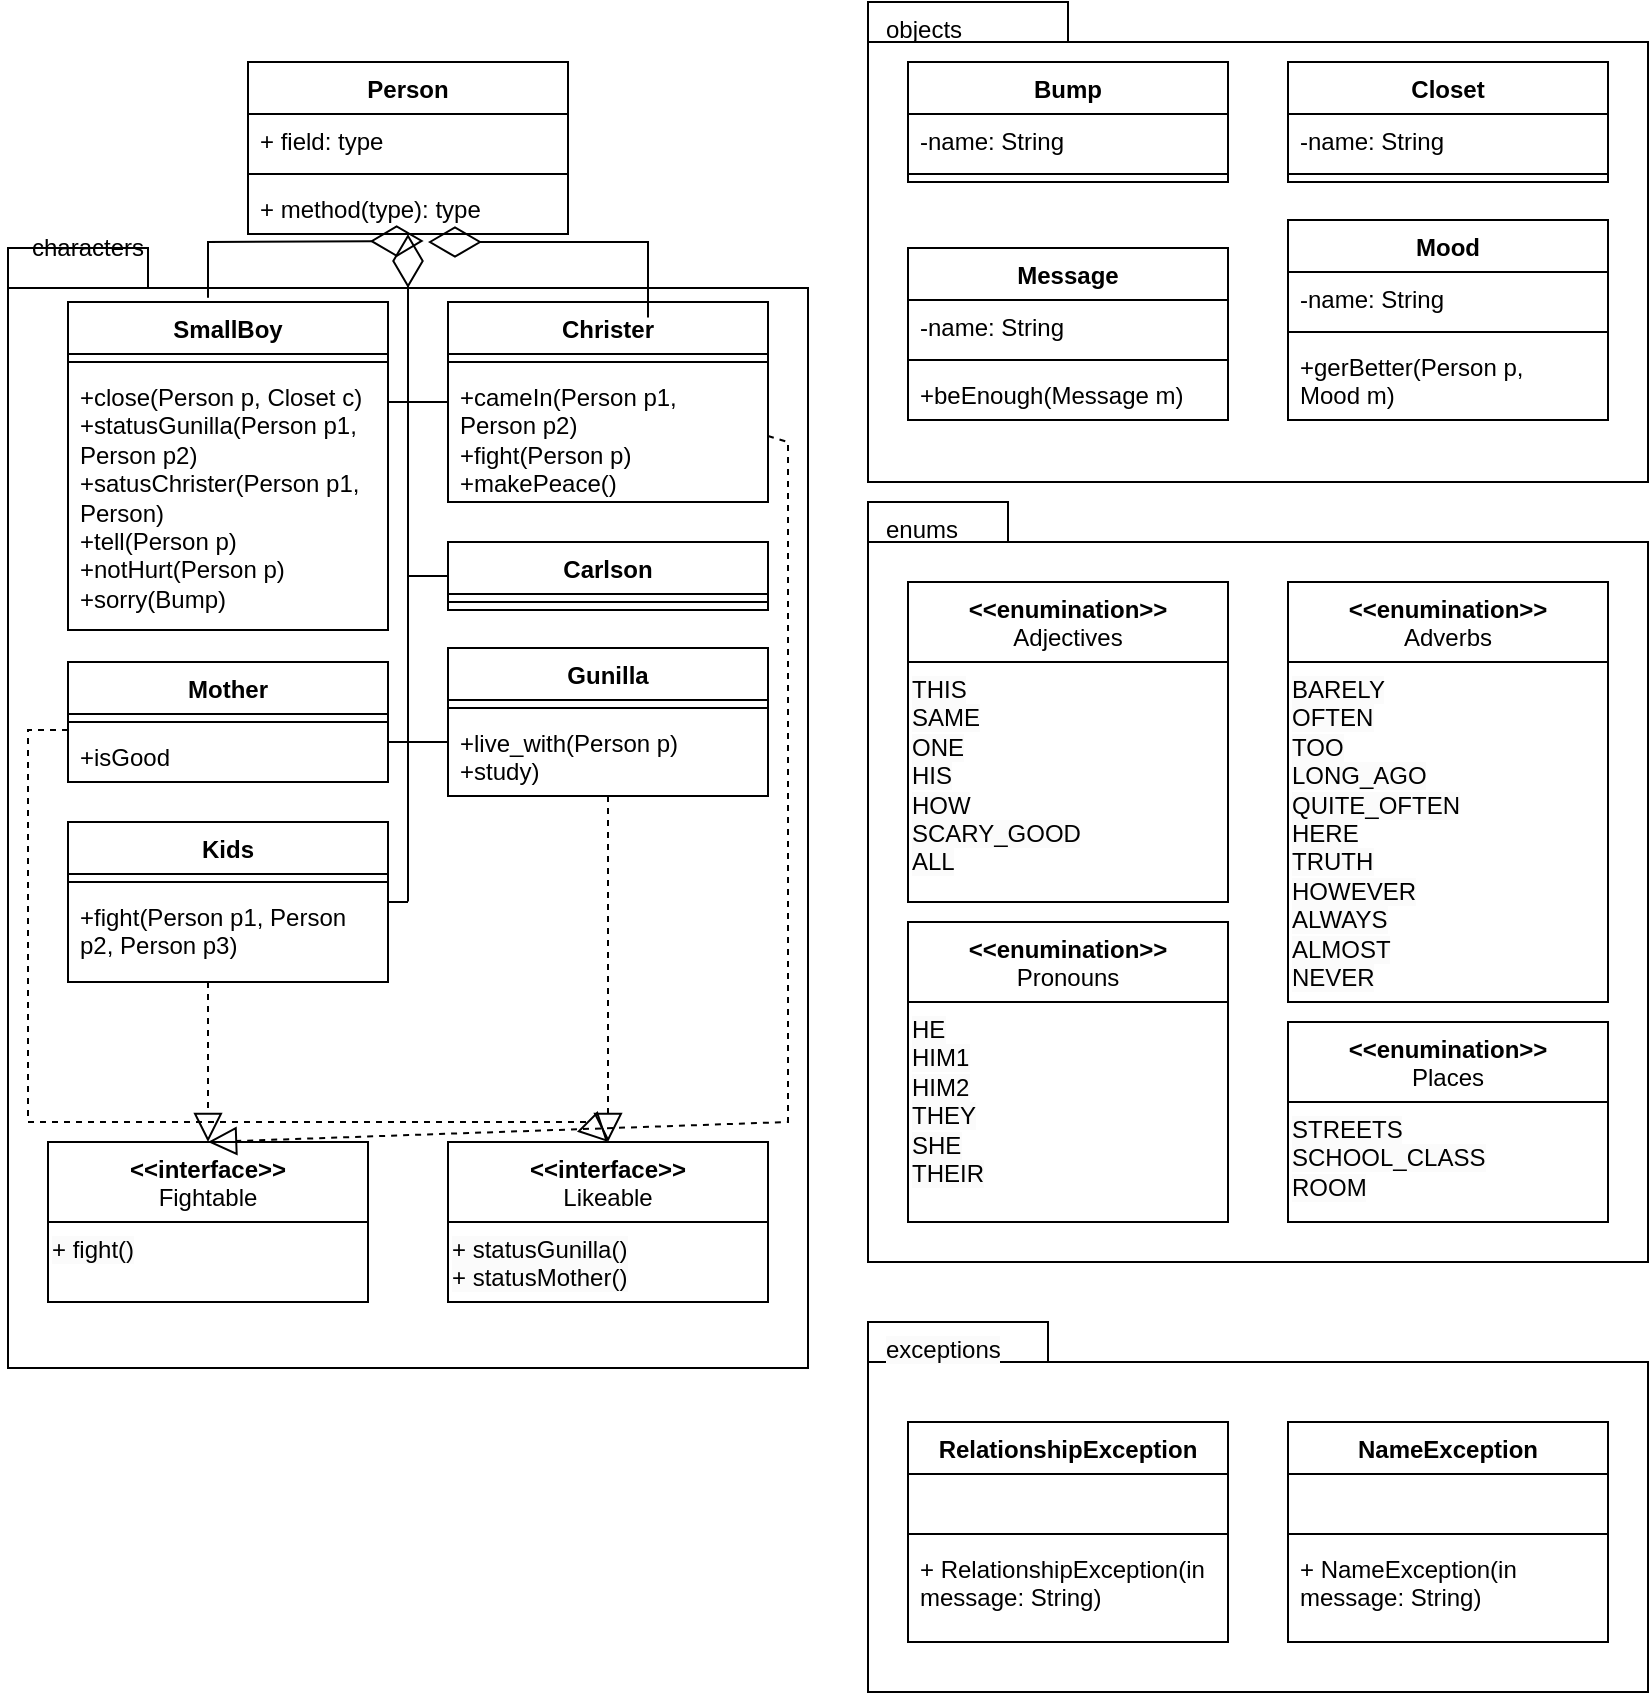 <mxfile version="21.0.6" type="device"><diagram name="Страница 1" id="ku2TOMkP_QsJzFUYxXKc"><mxGraphModel dx="1877" dy="669" grid="1" gridSize="10" guides="1" tooltips="1" connect="1" arrows="1" fold="1" page="1" pageScale="1" pageWidth="827" pageHeight="1169" background="#ffffff" math="0" shadow="0"><root><mxCell id="0"/><mxCell id="1" parent="0"/><mxCell id="m9meYYCj9SV1q6NmQqLq-92" value="" style="shape=folder;fontStyle=1;spacingTop=10;tabWidth=70;tabHeight=20;tabPosition=left;html=1;whiteSpace=wrap;" parent="1" vertex="1"><mxGeometry y="133" width="400" height="560" as="geometry"/></mxCell><mxCell id="m9meYYCj9SV1q6NmQqLq-89" value="" style="shape=folder;fontStyle=1;spacingTop=10;tabWidth=70;tabHeight=20;tabPosition=left;html=1;whiteSpace=wrap;" parent="1" vertex="1"><mxGeometry x="430" y="260" width="390" height="380" as="geometry"/></mxCell><mxCell id="m9meYYCj9SV1q6NmQqLq-78" value="" style="shape=folder;fontStyle=1;spacingTop=10;tabWidth=100;tabHeight=20;tabPosition=left;html=1;whiteSpace=wrap;" parent="1" vertex="1"><mxGeometry x="430" y="10" width="390" height="240" as="geometry"/></mxCell><mxCell id="m9meYYCj9SV1q6NmQqLq-73" value="" style="shape=folder;fontStyle=1;spacingTop=10;tabWidth=90;tabHeight=20;tabPosition=left;html=1;whiteSpace=wrap;" parent="1" vertex="1"><mxGeometry x="430" y="670" width="390" height="185" as="geometry"/></mxCell><mxCell id="m9meYYCj9SV1q6NmQqLq-1" value="Person" style="swimlane;fontStyle=1;align=center;verticalAlign=top;childLayout=stackLayout;horizontal=1;startSize=26;horizontalStack=0;resizeParent=1;resizeParentMax=0;resizeLast=0;collapsible=1;marginBottom=0;whiteSpace=wrap;html=1;" parent="1" vertex="1"><mxGeometry x="120" y="40" width="160" height="86" as="geometry"/></mxCell><mxCell id="m9meYYCj9SV1q6NmQqLq-2" value="+ field: type" style="text;strokeColor=none;fillColor=none;align=left;verticalAlign=top;spacingLeft=4;spacingRight=4;overflow=hidden;rotatable=0;points=[[0,0.5],[1,0.5]];portConstraint=eastwest;whiteSpace=wrap;html=1;" parent="m9meYYCj9SV1q6NmQqLq-1" vertex="1"><mxGeometry y="26" width="160" height="26" as="geometry"/></mxCell><mxCell id="m9meYYCj9SV1q6NmQqLq-3" value="" style="line;strokeWidth=1;fillColor=none;align=left;verticalAlign=middle;spacingTop=-1;spacingLeft=3;spacingRight=3;rotatable=0;labelPosition=right;points=[];portConstraint=eastwest;strokeColor=inherit;" parent="m9meYYCj9SV1q6NmQqLq-1" vertex="1"><mxGeometry y="52" width="160" height="8" as="geometry"/></mxCell><mxCell id="m9meYYCj9SV1q6NmQqLq-4" value="+ method(type): type" style="text;strokeColor=none;fillColor=none;align=left;verticalAlign=top;spacingLeft=4;spacingRight=4;overflow=hidden;rotatable=0;points=[[0,0.5],[1,0.5]];portConstraint=eastwest;whiteSpace=wrap;html=1;" parent="m9meYYCj9SV1q6NmQqLq-1" vertex="1"><mxGeometry y="60" width="160" height="26" as="geometry"/></mxCell><mxCell id="m9meYYCj9SV1q6NmQqLq-5" value="SmallBoy" style="swimlane;fontStyle=1;align=center;verticalAlign=top;childLayout=stackLayout;horizontal=1;startSize=26;horizontalStack=0;resizeParent=1;resizeParentMax=0;resizeLast=0;collapsible=1;marginBottom=0;whiteSpace=wrap;html=1;" parent="1" vertex="1"><mxGeometry x="30" y="160" width="160" height="164" as="geometry"/></mxCell><mxCell id="m9meYYCj9SV1q6NmQqLq-7" value="" style="line;strokeWidth=1;fillColor=none;align=left;verticalAlign=middle;spacingTop=-1;spacingLeft=3;spacingRight=3;rotatable=0;labelPosition=right;points=[];portConstraint=eastwest;strokeColor=inherit;" parent="m9meYYCj9SV1q6NmQqLq-5" vertex="1"><mxGeometry y="26" width="160" height="8" as="geometry"/></mxCell><mxCell id="m9meYYCj9SV1q6NmQqLq-8" value="+close(Person p, Closet c)&lt;br&gt;+statusGunilla(Person p1,&amp;nbsp;&lt;br&gt;Person p2)&lt;br&gt;+satusChrister(Person p1,&amp;nbsp;&lt;br&gt;Person)&lt;br&gt;+tell(Person p)&lt;br&gt;+notHurt(Person p)&lt;br&gt;+sorry(Bump)&amp;nbsp;" style="text;strokeColor=none;fillColor=none;align=left;verticalAlign=top;spacingLeft=4;spacingRight=4;overflow=hidden;rotatable=0;points=[[0,0.5],[1,0.5]];portConstraint=eastwest;whiteSpace=wrap;html=1;" parent="m9meYYCj9SV1q6NmQqLq-5" vertex="1"><mxGeometry y="34" width="160" height="130" as="geometry"/></mxCell><mxCell id="m9meYYCj9SV1q6NmQqLq-9" value="Christer" style="swimlane;fontStyle=1;align=center;verticalAlign=top;childLayout=stackLayout;horizontal=1;startSize=26;horizontalStack=0;resizeParent=1;resizeParentMax=0;resizeLast=0;collapsible=1;marginBottom=0;whiteSpace=wrap;html=1;" parent="1" vertex="1"><mxGeometry x="220" y="160" width="160" height="100" as="geometry"/></mxCell><mxCell id="m9meYYCj9SV1q6NmQqLq-11" value="" style="line;strokeWidth=1;fillColor=none;align=left;verticalAlign=middle;spacingTop=-1;spacingLeft=3;spacingRight=3;rotatable=0;labelPosition=right;points=[];portConstraint=eastwest;strokeColor=inherit;" parent="m9meYYCj9SV1q6NmQqLq-9" vertex="1"><mxGeometry y="26" width="160" height="8" as="geometry"/></mxCell><mxCell id="m9meYYCj9SV1q6NmQqLq-12" value="+cameIn(Person p1,&amp;nbsp;&lt;br&gt;Person p2)&lt;br&gt;+fight(Person p)&lt;br&gt;+makePeace()" style="text;strokeColor=none;fillColor=none;align=left;verticalAlign=top;spacingLeft=4;spacingRight=4;overflow=hidden;rotatable=0;points=[[0,0.5],[1,0.5]];portConstraint=eastwest;whiteSpace=wrap;html=1;" parent="m9meYYCj9SV1q6NmQqLq-9" vertex="1"><mxGeometry y="34" width="160" height="66" as="geometry"/></mxCell><mxCell id="m9meYYCj9SV1q6NmQqLq-13" value="Mother" style="swimlane;fontStyle=1;align=center;verticalAlign=top;childLayout=stackLayout;horizontal=1;startSize=26;horizontalStack=0;resizeParent=1;resizeParentMax=0;resizeLast=0;collapsible=1;marginBottom=0;whiteSpace=wrap;html=1;" parent="1" vertex="1"><mxGeometry x="30" y="340" width="160" height="60" as="geometry"/></mxCell><mxCell id="m9meYYCj9SV1q6NmQqLq-15" value="" style="line;strokeWidth=1;fillColor=none;align=left;verticalAlign=middle;spacingTop=-1;spacingLeft=3;spacingRight=3;rotatable=0;labelPosition=right;points=[];portConstraint=eastwest;strokeColor=inherit;" parent="m9meYYCj9SV1q6NmQqLq-13" vertex="1"><mxGeometry y="26" width="160" height="8" as="geometry"/></mxCell><mxCell id="m9meYYCj9SV1q6NmQqLq-107" value="" style="endArrow=block;dashed=1;endFill=0;endSize=12;html=1;rounded=0;entryX=0.5;entryY=0;entryDx=0;entryDy=0;" parent="m9meYYCj9SV1q6NmQqLq-13" target="m9meYYCj9SV1q6NmQqLq-57" edge="1"><mxGeometry width="160" relative="1" as="geometry"><mxPoint y="34" as="sourcePoint"/><mxPoint x="160" y="34" as="targetPoint"/><Array as="points"><mxPoint x="-20" y="34"/><mxPoint x="-20" y="230"/><mxPoint y="230"/><mxPoint x="260" y="230"/></Array></mxGeometry></mxCell><mxCell id="m9meYYCj9SV1q6NmQqLq-16" value="+isGood" style="text;strokeColor=none;fillColor=none;align=left;verticalAlign=top;spacingLeft=4;spacingRight=4;overflow=hidden;rotatable=0;points=[[0,0.5],[1,0.5]];portConstraint=eastwest;whiteSpace=wrap;html=1;" parent="m9meYYCj9SV1q6NmQqLq-13" vertex="1"><mxGeometry y="34" width="160" height="26" as="geometry"/></mxCell><mxCell id="m9meYYCj9SV1q6NmQqLq-17" value="Carlson" style="swimlane;fontStyle=1;align=center;verticalAlign=top;childLayout=stackLayout;horizontal=1;startSize=26;horizontalStack=0;resizeParent=1;resizeParentMax=0;resizeLast=0;collapsible=1;marginBottom=0;whiteSpace=wrap;html=1;" parent="1" vertex="1"><mxGeometry x="220" y="280" width="160" height="34" as="geometry"/></mxCell><mxCell id="m9meYYCj9SV1q6NmQqLq-19" value="" style="line;strokeWidth=1;fillColor=none;align=left;verticalAlign=middle;spacingTop=-1;spacingLeft=3;spacingRight=3;rotatable=0;labelPosition=right;points=[];portConstraint=eastwest;strokeColor=inherit;" parent="m9meYYCj9SV1q6NmQqLq-17" vertex="1"><mxGeometry y="26" width="160" height="8" as="geometry"/></mxCell><mxCell id="m9meYYCj9SV1q6NmQqLq-21" value="Kids" style="swimlane;fontStyle=1;align=center;verticalAlign=top;childLayout=stackLayout;horizontal=1;startSize=26;horizontalStack=0;resizeParent=1;resizeParentMax=0;resizeLast=0;collapsible=1;marginBottom=0;whiteSpace=wrap;html=1;" parent="1" vertex="1"><mxGeometry x="30" y="420" width="160" height="80" as="geometry"/></mxCell><mxCell id="m9meYYCj9SV1q6NmQqLq-23" value="" style="line;strokeWidth=1;fillColor=none;align=left;verticalAlign=middle;spacingTop=-1;spacingLeft=3;spacingRight=3;rotatable=0;labelPosition=right;points=[];portConstraint=eastwest;strokeColor=inherit;" parent="m9meYYCj9SV1q6NmQqLq-21" vertex="1"><mxGeometry y="26" width="160" height="8" as="geometry"/></mxCell><mxCell id="m9meYYCj9SV1q6NmQqLq-24" value="+fight(Person p1, Person p2, Person p3)" style="text;strokeColor=none;fillColor=none;align=left;verticalAlign=top;spacingLeft=4;spacingRight=4;overflow=hidden;rotatable=0;points=[[0,0.5],[1,0.5]];portConstraint=eastwest;whiteSpace=wrap;html=1;" parent="m9meYYCj9SV1q6NmQqLq-21" vertex="1"><mxGeometry y="34" width="160" height="46" as="geometry"/></mxCell><mxCell id="m9meYYCj9SV1q6NmQqLq-108" value="" style="endArrow=block;dashed=1;endFill=0;endSize=12;html=1;rounded=0;entryX=0.5;entryY=0;entryDx=0;entryDy=0;" parent="m9meYYCj9SV1q6NmQqLq-21" target="m9meYYCj9SV1q6NmQqLq-53" edge="1"><mxGeometry width="160" relative="1" as="geometry"><mxPoint x="70" y="80" as="sourcePoint"/><mxPoint x="230" y="80" as="targetPoint"/><Array as="points"><mxPoint x="70" y="120"/></Array></mxGeometry></mxCell><mxCell id="m9meYYCj9SV1q6NmQqLq-25" value="Gunilla" style="swimlane;fontStyle=1;align=center;verticalAlign=top;childLayout=stackLayout;horizontal=1;startSize=26;horizontalStack=0;resizeParent=1;resizeParentMax=0;resizeLast=0;collapsible=1;marginBottom=0;whiteSpace=wrap;html=1;" parent="1" vertex="1"><mxGeometry x="220" y="333" width="160" height="74" as="geometry"/></mxCell><mxCell id="m9meYYCj9SV1q6NmQqLq-27" value="" style="line;strokeWidth=1;fillColor=none;align=left;verticalAlign=middle;spacingTop=-1;spacingLeft=3;spacingRight=3;rotatable=0;labelPosition=right;points=[];portConstraint=eastwest;strokeColor=inherit;" parent="m9meYYCj9SV1q6NmQqLq-25" vertex="1"><mxGeometry y="26" width="160" height="8" as="geometry"/></mxCell><mxCell id="m9meYYCj9SV1q6NmQqLq-28" value="+live_with(Person p)&lt;br&gt;+study)" style="text;strokeColor=none;fillColor=none;align=left;verticalAlign=top;spacingLeft=4;spacingRight=4;overflow=hidden;rotatable=0;points=[[0,0.5],[1,0.5]];portConstraint=eastwest;whiteSpace=wrap;html=1;" parent="m9meYYCj9SV1q6NmQqLq-25" vertex="1"><mxGeometry y="34" width="160" height="40" as="geometry"/></mxCell><mxCell id="m9meYYCj9SV1q6NmQqLq-29" value="Bump" style="swimlane;fontStyle=1;align=center;verticalAlign=top;childLayout=stackLayout;horizontal=1;startSize=26;horizontalStack=0;resizeParent=1;resizeParentMax=0;resizeLast=0;collapsible=1;marginBottom=0;whiteSpace=wrap;html=1;" parent="1" vertex="1"><mxGeometry x="450" y="40" width="160" height="60" as="geometry"/></mxCell><mxCell id="m9meYYCj9SV1q6NmQqLq-30" value="-name: String" style="text;strokeColor=none;fillColor=none;align=left;verticalAlign=top;spacingLeft=4;spacingRight=4;overflow=hidden;rotatable=0;points=[[0,0.5],[1,0.5]];portConstraint=eastwest;whiteSpace=wrap;html=1;" parent="m9meYYCj9SV1q6NmQqLq-29" vertex="1"><mxGeometry y="26" width="160" height="26" as="geometry"/></mxCell><mxCell id="m9meYYCj9SV1q6NmQqLq-31" value="" style="line;strokeWidth=1;fillColor=none;align=left;verticalAlign=middle;spacingTop=-1;spacingLeft=3;spacingRight=3;rotatable=0;labelPosition=right;points=[];portConstraint=eastwest;strokeColor=inherit;" parent="m9meYYCj9SV1q6NmQqLq-29" vertex="1"><mxGeometry y="52" width="160" height="8" as="geometry"/></mxCell><mxCell id="m9meYYCj9SV1q6NmQqLq-33" value="Closet" style="swimlane;fontStyle=1;align=center;verticalAlign=top;childLayout=stackLayout;horizontal=1;startSize=26;horizontalStack=0;resizeParent=1;resizeParentMax=0;resizeLast=0;collapsible=1;marginBottom=0;whiteSpace=wrap;html=1;" parent="1" vertex="1"><mxGeometry x="640" y="40" width="160" height="60" as="geometry"/></mxCell><mxCell id="m9meYYCj9SV1q6NmQqLq-34" value="-name: String" style="text;strokeColor=none;fillColor=none;align=left;verticalAlign=top;spacingLeft=4;spacingRight=4;overflow=hidden;rotatable=0;points=[[0,0.5],[1,0.5]];portConstraint=eastwest;whiteSpace=wrap;html=1;" parent="m9meYYCj9SV1q6NmQqLq-33" vertex="1"><mxGeometry y="26" width="160" height="26" as="geometry"/></mxCell><mxCell id="m9meYYCj9SV1q6NmQqLq-35" value="" style="line;strokeWidth=1;fillColor=none;align=left;verticalAlign=middle;spacingTop=-1;spacingLeft=3;spacingRight=3;rotatable=0;labelPosition=right;points=[];portConstraint=eastwest;strokeColor=inherit;" parent="m9meYYCj9SV1q6NmQqLq-33" vertex="1"><mxGeometry y="52" width="160" height="8" as="geometry"/></mxCell><mxCell id="m9meYYCj9SV1q6NmQqLq-37" value="Message" style="swimlane;fontStyle=1;align=center;verticalAlign=top;childLayout=stackLayout;horizontal=1;startSize=26;horizontalStack=0;resizeParent=1;resizeParentMax=0;resizeLast=0;collapsible=1;marginBottom=0;whiteSpace=wrap;html=1;" parent="1" vertex="1"><mxGeometry x="450" y="133" width="160" height="86" as="geometry"/></mxCell><mxCell id="m9meYYCj9SV1q6NmQqLq-38" value="-name: String" style="text;strokeColor=none;fillColor=none;align=left;verticalAlign=top;spacingLeft=4;spacingRight=4;overflow=hidden;rotatable=0;points=[[0,0.5],[1,0.5]];portConstraint=eastwest;whiteSpace=wrap;html=1;" parent="m9meYYCj9SV1q6NmQqLq-37" vertex="1"><mxGeometry y="26" width="160" height="26" as="geometry"/></mxCell><mxCell id="m9meYYCj9SV1q6NmQqLq-39" value="" style="line;strokeWidth=1;fillColor=none;align=left;verticalAlign=middle;spacingTop=-1;spacingLeft=3;spacingRight=3;rotatable=0;labelPosition=right;points=[];portConstraint=eastwest;strokeColor=inherit;" parent="m9meYYCj9SV1q6NmQqLq-37" vertex="1"><mxGeometry y="52" width="160" height="8" as="geometry"/></mxCell><mxCell id="m9meYYCj9SV1q6NmQqLq-40" value="+beEnough(Message m)" style="text;strokeColor=none;fillColor=none;align=left;verticalAlign=top;spacingLeft=4;spacingRight=4;overflow=hidden;rotatable=0;points=[[0,0.5],[1,0.5]];portConstraint=eastwest;whiteSpace=wrap;html=1;" parent="m9meYYCj9SV1q6NmQqLq-37" vertex="1"><mxGeometry y="60" width="160" height="26" as="geometry"/></mxCell><mxCell id="m9meYYCj9SV1q6NmQqLq-41" value="Mood" style="swimlane;fontStyle=1;align=center;verticalAlign=top;childLayout=stackLayout;horizontal=1;startSize=26;horizontalStack=0;resizeParent=1;resizeParentMax=0;resizeLast=0;collapsible=1;marginBottom=0;whiteSpace=wrap;html=1;" parent="1" vertex="1"><mxGeometry x="640" y="119" width="160" height="100" as="geometry"/></mxCell><mxCell id="m9meYYCj9SV1q6NmQqLq-42" value="-name: String" style="text;strokeColor=none;fillColor=none;align=left;verticalAlign=top;spacingLeft=4;spacingRight=4;overflow=hidden;rotatable=0;points=[[0,0.5],[1,0.5]];portConstraint=eastwest;whiteSpace=wrap;html=1;" parent="m9meYYCj9SV1q6NmQqLq-41" vertex="1"><mxGeometry y="26" width="160" height="26" as="geometry"/></mxCell><mxCell id="m9meYYCj9SV1q6NmQqLq-43" value="" style="line;strokeWidth=1;fillColor=none;align=left;verticalAlign=middle;spacingTop=-1;spacingLeft=3;spacingRight=3;rotatable=0;labelPosition=right;points=[];portConstraint=eastwest;strokeColor=inherit;" parent="m9meYYCj9SV1q6NmQqLq-41" vertex="1"><mxGeometry y="52" width="160" height="8" as="geometry"/></mxCell><mxCell id="m9meYYCj9SV1q6NmQqLq-44" value="+gerBetter(Person p, &lt;br&gt;Mood m)" style="text;strokeColor=none;fillColor=none;align=left;verticalAlign=top;spacingLeft=4;spacingRight=4;overflow=hidden;rotatable=0;points=[[0,0.5],[1,0.5]];portConstraint=eastwest;whiteSpace=wrap;html=1;" parent="m9meYYCj9SV1q6NmQqLq-41" vertex="1"><mxGeometry y="60" width="160" height="40" as="geometry"/></mxCell><mxCell id="m9meYYCj9SV1q6NmQqLq-49" value="NameException" style="swimlane;fontStyle=1;align=center;verticalAlign=top;childLayout=stackLayout;horizontal=1;startSize=26;horizontalStack=0;resizeParent=1;resizeParentMax=0;resizeLast=0;collapsible=1;marginBottom=0;whiteSpace=wrap;html=1;" parent="1" vertex="1"><mxGeometry x="640" y="720" width="160" height="110" as="geometry"/></mxCell><mxCell id="m9meYYCj9SV1q6NmQqLq-50" value="&amp;nbsp;&amp;nbsp;" style="text;strokeColor=none;fillColor=none;align=left;verticalAlign=top;spacingLeft=4;spacingRight=4;overflow=hidden;rotatable=0;points=[[0,0.5],[1,0.5]];portConstraint=eastwest;whiteSpace=wrap;html=1;" parent="m9meYYCj9SV1q6NmQqLq-49" vertex="1"><mxGeometry y="26" width="160" height="26" as="geometry"/></mxCell><mxCell id="m9meYYCj9SV1q6NmQqLq-51" value="" style="line;strokeWidth=1;fillColor=none;align=left;verticalAlign=middle;spacingTop=-1;spacingLeft=3;spacingRight=3;rotatable=0;labelPosition=right;points=[];portConstraint=eastwest;strokeColor=inherit;" parent="m9meYYCj9SV1q6NmQqLq-49" vertex="1"><mxGeometry y="52" width="160" height="8" as="geometry"/></mxCell><mxCell id="m9meYYCj9SV1q6NmQqLq-52" value="+ NameException(in&lt;br style=&quot;border-color: var(--border-color);&quot;&gt;message: String)" style="text;strokeColor=none;fillColor=none;align=left;verticalAlign=top;spacingLeft=4;spacingRight=4;overflow=hidden;rotatable=0;points=[[0,0.5],[1,0.5]];portConstraint=eastwest;whiteSpace=wrap;html=1;" parent="m9meYYCj9SV1q6NmQqLq-49" vertex="1"><mxGeometry y="60" width="160" height="50" as="geometry"/></mxCell><mxCell id="m9meYYCj9SV1q6NmQqLq-53" value="&amp;lt;&amp;lt;interface&amp;gt;&amp;gt;&lt;br&gt;&lt;span style=&quot;font-weight: normal;&quot;&gt;Fightable&lt;/span&gt;" style="swimlane;fontStyle=1;align=center;verticalAlign=top;childLayout=stackLayout;horizontal=1;startSize=40;horizontalStack=0;resizeParent=1;resizeParentMax=0;resizeLast=0;collapsible=1;marginBottom=0;whiteSpace=wrap;html=1;" parent="1" vertex="1"><mxGeometry x="20" y="580" width="160" height="80" as="geometry"/></mxCell><mxCell id="m9meYYCj9SV1q6NmQqLq-75" value="&lt;span style=&quot;color: rgb(0, 0, 0); font-family: Helvetica; font-size: 12px; font-style: normal; font-variant-ligatures: normal; font-variant-caps: normal; font-weight: 400; letter-spacing: normal; orphans: 2; text-align: left; text-indent: 0px; text-transform: none; widows: 2; word-spacing: 0px; -webkit-text-stroke-width: 0px; background-color: rgb(251, 251, 251); text-decoration-thickness: initial; text-decoration-style: initial; text-decoration-color: initial; float: none; display: inline !important;&quot;&gt;+ fight()&lt;/span&gt;" style="text;whiteSpace=wrap;html=1;" parent="m9meYYCj9SV1q6NmQqLq-53" vertex="1"><mxGeometry y="40" width="160" height="40" as="geometry"/></mxCell><mxCell id="m9meYYCj9SV1q6NmQqLq-57" value="&amp;lt;&amp;lt;interface&amp;gt;&amp;gt;&lt;br&gt;&lt;span style=&quot;font-weight: normal;&quot;&gt;Likeable&lt;/span&gt;" style="swimlane;fontStyle=1;align=center;verticalAlign=top;childLayout=stackLayout;horizontal=1;startSize=40;horizontalStack=0;resizeParent=1;resizeParentMax=0;resizeLast=0;collapsible=1;marginBottom=0;whiteSpace=wrap;html=1;" parent="1" vertex="1"><mxGeometry x="220" y="580" width="160" height="80" as="geometry"/></mxCell><mxCell id="m9meYYCj9SV1q6NmQqLq-76" value="&lt;span style=&quot;color: rgb(0, 0, 0); font-family: Helvetica; font-size: 12px; font-style: normal; font-variant-ligatures: normal; font-variant-caps: normal; font-weight: 400; letter-spacing: normal; orphans: 2; text-align: left; text-indent: 0px; text-transform: none; widows: 2; word-spacing: 0px; -webkit-text-stroke-width: 0px; background-color: rgb(251, 251, 251); text-decoration-thickness: initial; text-decoration-style: initial; text-decoration-color: initial; float: none; display: inline !important;&quot;&gt;+ statusGunilla()&lt;br&gt;+ statusMother()&lt;br&gt;&lt;/span&gt;" style="text;whiteSpace=wrap;html=1;" parent="m9meYYCj9SV1q6NmQqLq-57" vertex="1"><mxGeometry y="40" width="160" height="40" as="geometry"/></mxCell><mxCell id="m9meYYCj9SV1q6NmQqLq-69" value="RelationshipException" style="swimlane;fontStyle=1;align=center;verticalAlign=top;childLayout=stackLayout;horizontal=1;startSize=26;horizontalStack=0;resizeParent=1;resizeParentMax=0;resizeLast=0;collapsible=1;marginBottom=0;whiteSpace=wrap;html=1;" parent="1" vertex="1"><mxGeometry x="450" y="720" width="160" height="110" as="geometry"/></mxCell><mxCell id="m9meYYCj9SV1q6NmQqLq-70" value="&amp;nbsp;&amp;nbsp;" style="text;strokeColor=none;fillColor=none;align=left;verticalAlign=top;spacingLeft=4;spacingRight=4;overflow=hidden;rotatable=0;points=[[0,0.5],[1,0.5]];portConstraint=eastwest;whiteSpace=wrap;html=1;" parent="m9meYYCj9SV1q6NmQqLq-69" vertex="1"><mxGeometry y="26" width="160" height="26" as="geometry"/></mxCell><mxCell id="m9meYYCj9SV1q6NmQqLq-71" value="" style="line;strokeWidth=1;fillColor=none;align=left;verticalAlign=middle;spacingTop=-1;spacingLeft=3;spacingRight=3;rotatable=0;labelPosition=right;points=[];portConstraint=eastwest;strokeColor=inherit;" parent="m9meYYCj9SV1q6NmQqLq-69" vertex="1"><mxGeometry y="52" width="160" height="8" as="geometry"/></mxCell><mxCell id="m9meYYCj9SV1q6NmQqLq-72" value="+ RelationshipException(in&lt;br style=&quot;border-color: var(--border-color);&quot;&gt;message: String)" style="text;strokeColor=none;fillColor=none;align=left;verticalAlign=top;spacingLeft=4;spacingRight=4;overflow=hidden;rotatable=0;points=[[0,0.5],[1,0.5]];portConstraint=eastwest;whiteSpace=wrap;html=1;" parent="m9meYYCj9SV1q6NmQqLq-69" vertex="1"><mxGeometry y="60" width="160" height="50" as="geometry"/></mxCell><mxCell id="m9meYYCj9SV1q6NmQqLq-74" value="&lt;span style=&quot;color: rgb(0, 0, 0); font-family: Helvetica; font-size: 12px; font-style: normal; font-variant-ligatures: normal; font-variant-caps: normal; letter-spacing: normal; orphans: 2; text-align: center; text-indent: 0px; text-transform: none; widows: 2; word-spacing: 0px; -webkit-text-stroke-width: 0px; background-color: rgb(251, 251, 251); text-decoration-thickness: initial; text-decoration-style: initial; text-decoration-color: initial; float: none; display: inline !important;&quot;&gt;exceptions&lt;/span&gt;" style="text;whiteSpace=wrap;html=1;" parent="1" vertex="1"><mxGeometry x="437" y="670" width="120" height="40" as="geometry"/></mxCell><mxCell id="m9meYYCj9SV1q6NmQqLq-80" value="&lt;div style=&quot;text-align: center;&quot;&gt;&lt;span style=&quot;background-color: initial;&quot;&gt;objects&lt;/span&gt;&lt;/div&gt;" style="text;whiteSpace=wrap;html=1;" parent="1" vertex="1"><mxGeometry x="437" y="10" width="90" height="40" as="geometry"/></mxCell><mxCell id="m9meYYCj9SV1q6NmQqLq-81" value="&amp;lt;&amp;lt;enumination&amp;gt;&amp;gt;&lt;br&gt;&lt;span style=&quot;font-weight: 400;&quot;&gt;Adjectives&lt;/span&gt;" style="swimlane;fontStyle=1;align=center;verticalAlign=top;childLayout=stackLayout;horizontal=1;startSize=40;horizontalStack=0;resizeParent=1;resizeParentMax=0;resizeLast=0;collapsible=1;marginBottom=0;whiteSpace=wrap;html=1;" parent="1" vertex="1"><mxGeometry x="450" y="300" width="160" height="160" as="geometry"/></mxCell><mxCell id="m9meYYCj9SV1q6NmQqLq-82" value="&lt;span style=&quot;color: rgb(0, 0, 0); font-family: Helvetica; font-size: 12px; font-style: normal; font-variant-ligatures: normal; font-variant-caps: normal; font-weight: 400; letter-spacing: normal; orphans: 2; text-align: left; text-indent: 0px; text-transform: none; widows: 2; word-spacing: 0px; -webkit-text-stroke-width: 0px; background-color: rgb(251, 251, 251); text-decoration-thickness: initial; text-decoration-style: initial; text-decoration-color: initial; float: none; display: inline !important;&quot;&gt;THIS&lt;br&gt;SAME&lt;br&gt;ONE&lt;br&gt;HIS&lt;br&gt;HOW&lt;br&gt;SCARY_GOOD&lt;br&gt;ALL&lt;br&gt;&lt;/span&gt;" style="text;whiteSpace=wrap;html=1;" parent="m9meYYCj9SV1q6NmQqLq-81" vertex="1"><mxGeometry y="40" width="160" height="120" as="geometry"/></mxCell><mxCell id="m9meYYCj9SV1q6NmQqLq-83" value="&amp;lt;&amp;lt;enumination&amp;gt;&amp;gt;&lt;br&gt;&lt;span style=&quot;font-weight: 400;&quot;&gt;Adverbs&lt;/span&gt;" style="swimlane;fontStyle=1;align=center;verticalAlign=top;childLayout=stackLayout;horizontal=1;startSize=40;horizontalStack=0;resizeParent=1;resizeParentMax=0;resizeLast=0;collapsible=1;marginBottom=0;whiteSpace=wrap;html=1;" parent="1" vertex="1"><mxGeometry x="640" y="300" width="160" height="210" as="geometry"/></mxCell><mxCell id="m9meYYCj9SV1q6NmQqLq-84" value="&lt;span style=&quot;color: rgb(0, 0, 0); font-family: Helvetica; font-size: 12px; font-style: normal; font-variant-ligatures: normal; font-variant-caps: normal; font-weight: 400; letter-spacing: normal; orphans: 2; text-align: left; text-indent: 0px; text-transform: none; widows: 2; word-spacing: 0px; -webkit-text-stroke-width: 0px; background-color: rgb(251, 251, 251); text-decoration-thickness: initial; text-decoration-style: initial; text-decoration-color: initial; float: none; display: inline !important;&quot;&gt;BARELY&lt;br&gt;OFTEN&lt;br&gt;TOO&lt;br&gt;LONG_AGO&lt;br&gt;QUITE_OFTEN&lt;br&gt;HERE&lt;br&gt;TRUTH&lt;br&gt;HOWEVER&lt;br&gt;ALWAYS&lt;br&gt;ALMOST&lt;br&gt;NEVER&lt;br&gt;&lt;/span&gt;" style="text;whiteSpace=wrap;html=1;" parent="m9meYYCj9SV1q6NmQqLq-83" vertex="1"><mxGeometry y="40" width="160" height="170" as="geometry"/></mxCell><mxCell id="m9meYYCj9SV1q6NmQqLq-85" value="&amp;lt;&amp;lt;enumination&amp;gt;&amp;gt;&lt;br&gt;&lt;span style=&quot;font-weight: 400;&quot;&gt;Places&lt;/span&gt;" style="swimlane;fontStyle=1;align=center;verticalAlign=top;childLayout=stackLayout;horizontal=1;startSize=40;horizontalStack=0;resizeParent=1;resizeParentMax=0;resizeLast=0;collapsible=1;marginBottom=0;whiteSpace=wrap;html=1;" parent="1" vertex="1"><mxGeometry x="640" y="520" width="160" height="100" as="geometry"/></mxCell><mxCell id="m9meYYCj9SV1q6NmQqLq-86" value="&lt;span style=&quot;color: rgb(0, 0, 0); font-family: Helvetica; font-size: 12px; font-style: normal; font-variant-ligatures: normal; font-variant-caps: normal; font-weight: 400; letter-spacing: normal; orphans: 2; text-align: left; text-indent: 0px; text-transform: none; widows: 2; word-spacing: 0px; -webkit-text-stroke-width: 0px; background-color: rgb(251, 251, 251); text-decoration-thickness: initial; text-decoration-style: initial; text-decoration-color: initial; float: none; display: inline !important;&quot;&gt;STREETS&lt;br&gt;SCHOOL_CLASS&lt;br&gt;ROOM&lt;br&gt;&lt;/span&gt;" style="text;whiteSpace=wrap;html=1;" parent="m9meYYCj9SV1q6NmQqLq-85" vertex="1"><mxGeometry y="40" width="160" height="60" as="geometry"/></mxCell><mxCell id="m9meYYCj9SV1q6NmQqLq-87" value="&amp;lt;&amp;lt;enumination&amp;gt;&amp;gt;&lt;br&gt;&lt;span style=&quot;font-weight: 400;&quot;&gt;Pronouns&lt;/span&gt;" style="swimlane;fontStyle=1;align=center;verticalAlign=top;childLayout=stackLayout;horizontal=1;startSize=40;horizontalStack=0;resizeParent=1;resizeParentMax=0;resizeLast=0;collapsible=1;marginBottom=0;whiteSpace=wrap;html=1;" parent="1" vertex="1"><mxGeometry x="450" y="470" width="160" height="150" as="geometry"/></mxCell><mxCell id="m9meYYCj9SV1q6NmQqLq-88" value="&lt;span style=&quot;color: rgb(0, 0, 0); font-family: Helvetica; font-size: 12px; font-style: normal; font-variant-ligatures: normal; font-variant-caps: normal; font-weight: 400; letter-spacing: normal; orphans: 2; text-align: left; text-indent: 0px; text-transform: none; widows: 2; word-spacing: 0px; -webkit-text-stroke-width: 0px; background-color: rgb(251, 251, 251); text-decoration-thickness: initial; text-decoration-style: initial; text-decoration-color: initial; float: none; display: inline !important;&quot;&gt;HE&lt;br&gt;HIM1&lt;br&gt;HIM2&lt;br&gt;THEY&lt;br&gt;SHE&lt;br&gt;THEIR&lt;br&gt;&lt;/span&gt;" style="text;whiteSpace=wrap;html=1;" parent="m9meYYCj9SV1q6NmQqLq-87" vertex="1"><mxGeometry y="40" width="160" height="110" as="geometry"/></mxCell><mxCell id="m9meYYCj9SV1q6NmQqLq-90" value="&lt;div style=&quot;text-align: center;&quot;&gt;&lt;span style=&quot;background-color: initial;&quot;&gt;enums&lt;/span&gt;&lt;/div&gt;" style="text;whiteSpace=wrap;html=1;" parent="1" vertex="1"><mxGeometry x="437" y="260" width="90" height="40" as="geometry"/></mxCell><mxCell id="m9meYYCj9SV1q6NmQqLq-93" value="&lt;div style=&quot;text-align: center;&quot;&gt;&lt;span style=&quot;background-color: initial;&quot;&gt;characters&lt;/span&gt;&lt;/div&gt;" style="text;whiteSpace=wrap;html=1;" parent="1" vertex="1"><mxGeometry x="10" y="119" width="70" height="40" as="geometry"/></mxCell><mxCell id="m9meYYCj9SV1q6NmQqLq-94" value="" style="endArrow=diamondThin;endFill=0;endSize=24;html=1;rounded=0;entryX=0.549;entryY=1.133;entryDx=0;entryDy=0;entryPerimeter=0;" parent="1" target="m9meYYCj9SV1q6NmQqLq-4" edge="1"><mxGeometry width="160" relative="1" as="geometry"><mxPoint x="100" y="157.82" as="sourcePoint"/><mxPoint x="260" y="157.82" as="targetPoint"/><Array as="points"><mxPoint x="100" y="130"/></Array></mxGeometry></mxCell><mxCell id="m9meYYCj9SV1q6NmQqLq-95" value="" style="endArrow=diamondThin;endFill=0;endSize=24;html=1;rounded=0;exitX=0.625;exitY=0.078;exitDx=0;exitDy=0;exitPerimeter=0;" parent="1" source="m9meYYCj9SV1q6NmQqLq-9" edge="1"><mxGeometry width="160" relative="1" as="geometry"><mxPoint x="110" y="167.82" as="sourcePoint"/><mxPoint x="210" y="130" as="targetPoint"/><Array as="points"><mxPoint x="320" y="130"/></Array></mxGeometry></mxCell><mxCell id="m9meYYCj9SV1q6NmQqLq-99" value="" style="line;strokeWidth=1;fillColor=none;align=left;verticalAlign=middle;spacingTop=-1;spacingLeft=3;spacingRight=3;rotatable=0;labelPosition=right;points=[];portConstraint=eastwest;strokeColor=inherit;" parent="1" vertex="1"><mxGeometry x="190" y="206" width="30" height="8" as="geometry"/></mxCell><mxCell id="m9meYYCj9SV1q6NmQqLq-101" value="" style="line;strokeWidth=1;fillColor=none;align=left;verticalAlign=middle;spacingTop=-1;spacingLeft=3;spacingRight=3;rotatable=0;labelPosition=right;points=[];portConstraint=eastwest;strokeColor=inherit;" parent="1" vertex="1"><mxGeometry x="200" y="293" width="20" height="8" as="geometry"/></mxCell><mxCell id="m9meYYCj9SV1q6NmQqLq-102" value="" style="line;strokeWidth=1;fillColor=none;align=left;verticalAlign=middle;spacingTop=-1;spacingLeft=3;spacingRight=3;rotatable=0;labelPosition=right;points=[];portConstraint=eastwest;strokeColor=inherit;" parent="1" vertex="1"><mxGeometry x="190" y="376" width="30" height="8" as="geometry"/></mxCell><mxCell id="m9meYYCj9SV1q6NmQqLq-103" value="" style="line;strokeWidth=1;fillColor=none;align=left;verticalAlign=middle;spacingTop=-1;spacingLeft=3;spacingRight=3;rotatable=0;labelPosition=right;points=[];portConstraint=eastwest;strokeColor=inherit;" parent="1" vertex="1"><mxGeometry x="190" y="456" width="10" height="8" as="geometry"/></mxCell><mxCell id="m9meYYCj9SV1q6NmQqLq-105" value="" style="endArrow=diamondThin;endFill=0;endSize=24;html=1;rounded=0;" parent="1" target="m9meYYCj9SV1q6NmQqLq-4" edge="1"><mxGeometry width="160" relative="1" as="geometry"><mxPoint x="200" y="459.73" as="sourcePoint"/><mxPoint x="360" y="459.73" as="targetPoint"/><Array as="points"><mxPoint x="200" y="210"/></Array></mxGeometry></mxCell><mxCell id="m9meYYCj9SV1q6NmQqLq-106" value="" style="endArrow=block;dashed=1;endFill=0;endSize=12;html=1;rounded=0;entryX=0.5;entryY=0;entryDx=0;entryDy=0;" parent="1" source="m9meYYCj9SV1q6NmQqLq-28" target="m9meYYCj9SV1q6NmQqLq-57" edge="1"><mxGeometry width="160" relative="1" as="geometry"><mxPoint x="190" y="480" as="sourcePoint"/><mxPoint x="350" y="480" as="targetPoint"/></mxGeometry></mxCell><mxCell id="m9meYYCj9SV1q6NmQqLq-109" value="" style="endArrow=block;dashed=1;endFill=0;endSize=12;html=1;rounded=0;exitX=1;exitY=0.5;exitDx=0;exitDy=0;entryX=0.5;entryY=0;entryDx=0;entryDy=0;" parent="1" source="m9meYYCj9SV1q6NmQqLq-12" target="m9meYYCj9SV1q6NmQqLq-53" edge="1"><mxGeometry width="160" relative="1" as="geometry"><mxPoint x="370" y="430" as="sourcePoint"/><mxPoint x="530" y="430" as="targetPoint"/><Array as="points"><mxPoint x="390" y="230"/><mxPoint x="390" y="570"/></Array></mxGeometry></mxCell></root></mxGraphModel></diagram></mxfile>